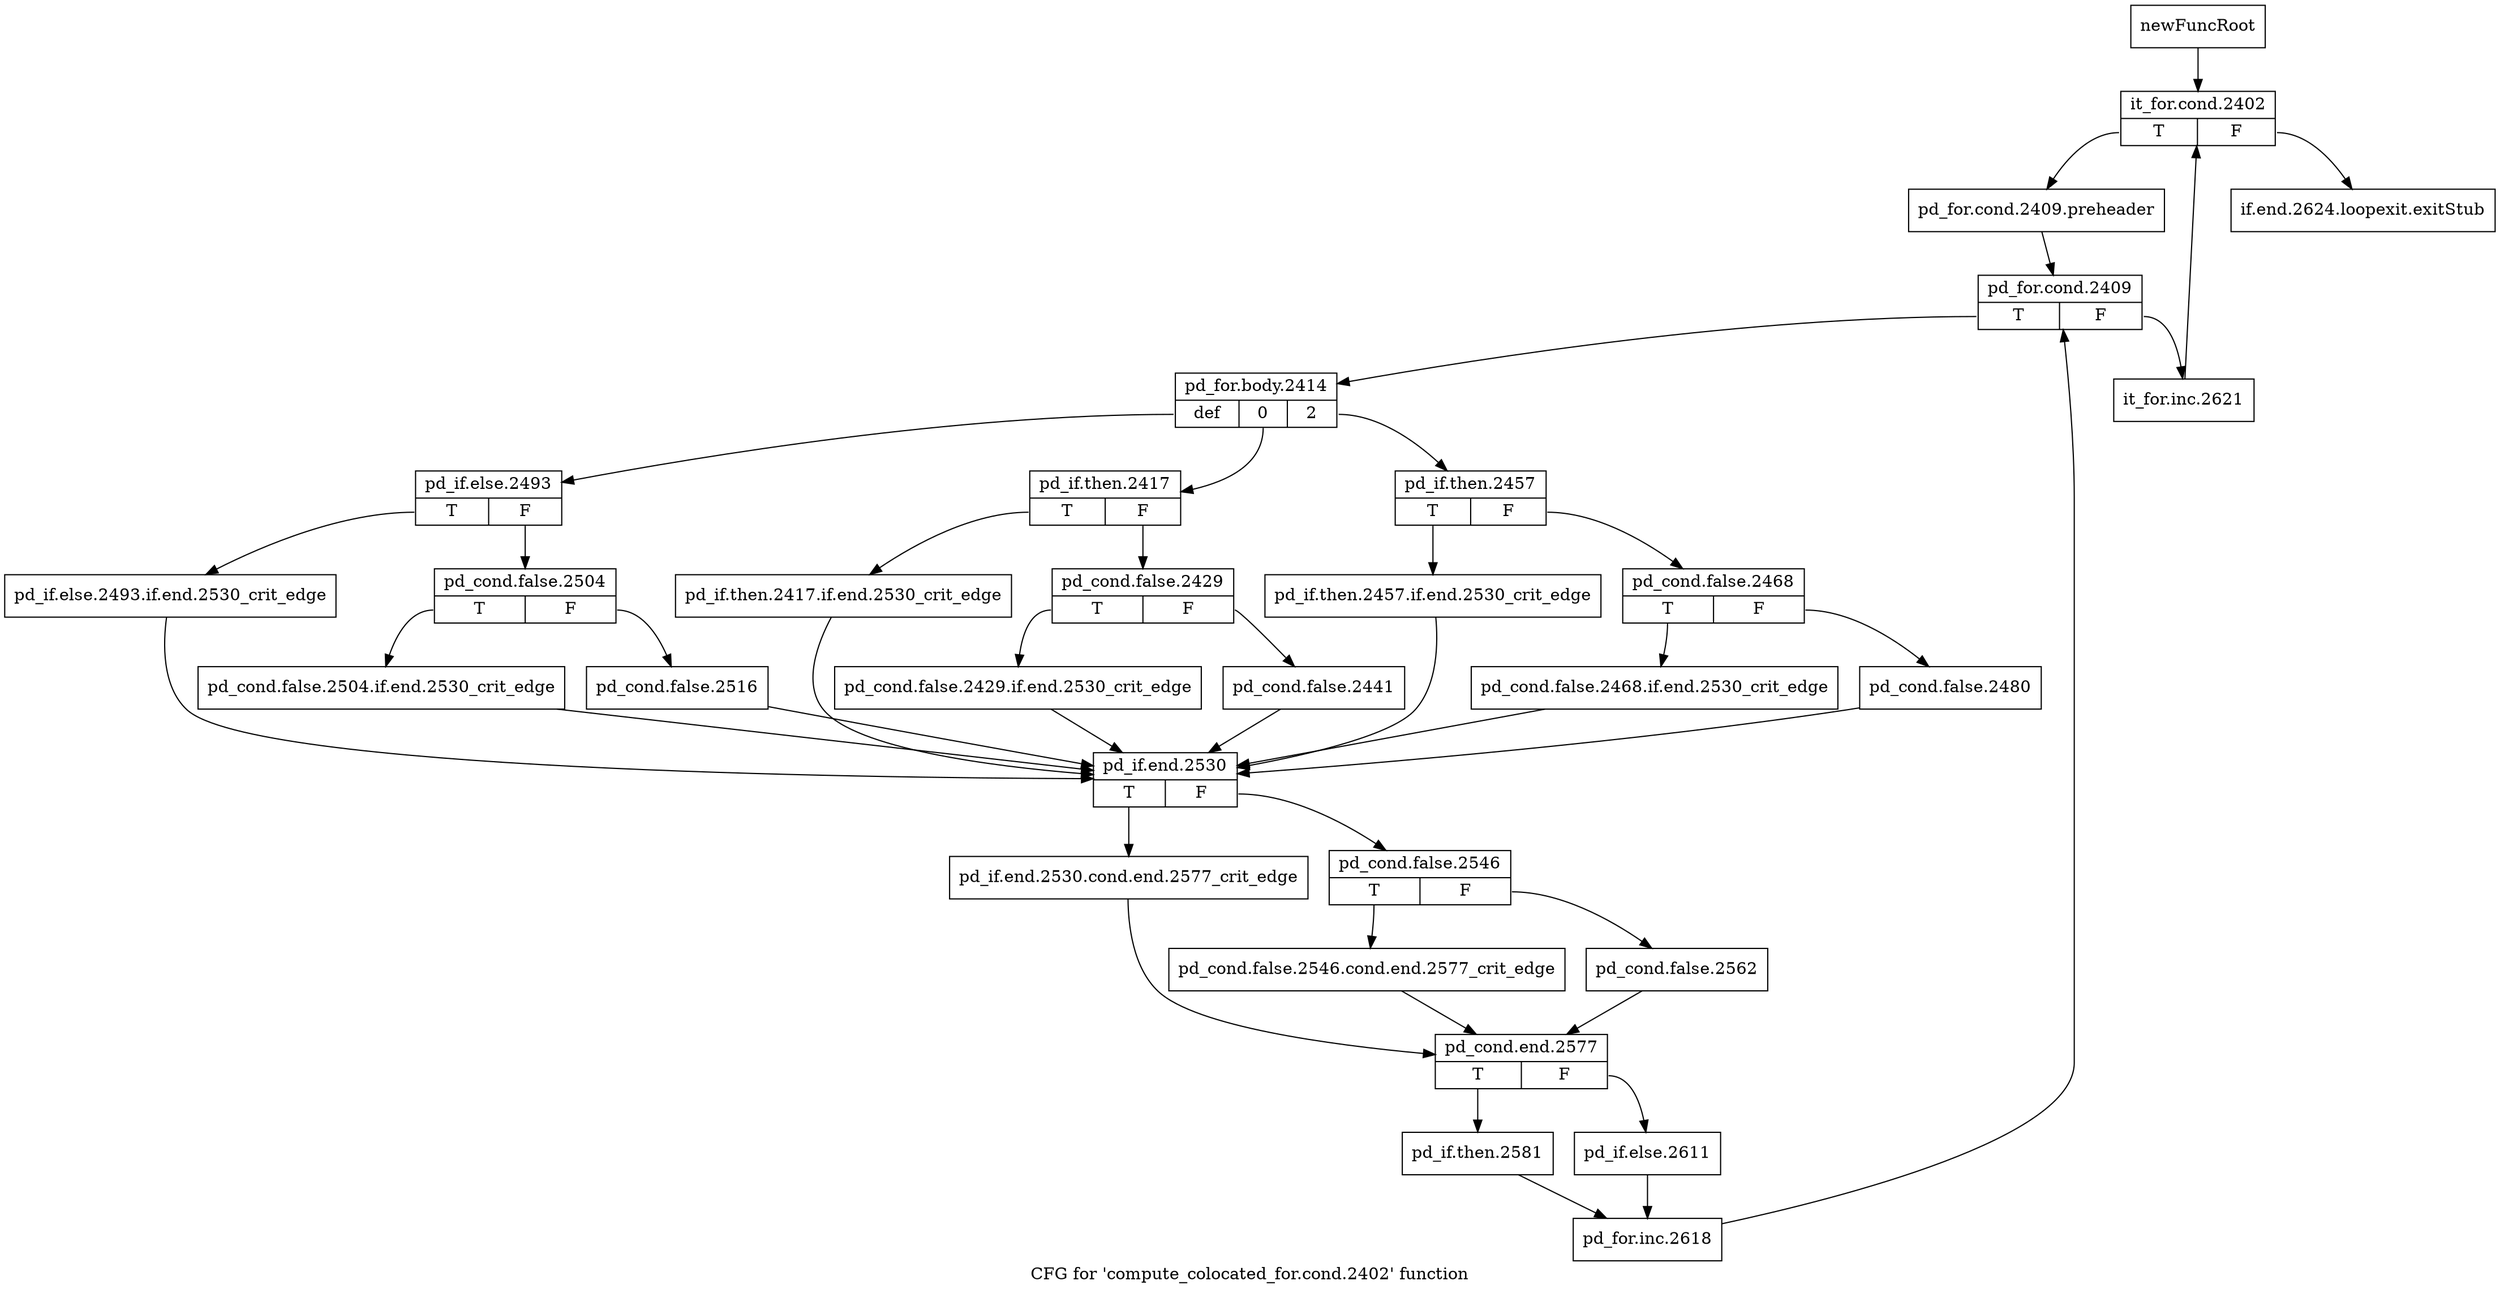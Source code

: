 digraph "CFG for 'compute_colocated_for.cond.2402' function" {
	label="CFG for 'compute_colocated_for.cond.2402' function";

	Node0x2776a40 [shape=record,label="{newFuncRoot}"];
	Node0x2776a40 -> Node0x2776ae0;
	Node0x2776a90 [shape=record,label="{if.end.2624.loopexit.exitStub}"];
	Node0x2776ae0 [shape=record,label="{it_for.cond.2402|{<s0>T|<s1>F}}"];
	Node0x2776ae0:s0 -> Node0x2776b30;
	Node0x2776ae0:s1 -> Node0x2776a90;
	Node0x2776b30 [shape=record,label="{pd_for.cond.2409.preheader}"];
	Node0x2776b30 -> Node0x2776b80;
	Node0x2776b80 [shape=record,label="{pd_for.cond.2409|{<s0>T|<s1>F}}"];
	Node0x2776b80:s0 -> Node0x2776c20;
	Node0x2776b80:s1 -> Node0x2776bd0;
	Node0x2776bd0 [shape=record,label="{it_for.inc.2621}"];
	Node0x2776bd0 -> Node0x2776ae0;
	Node0x2776c20 [shape=record,label="{pd_for.body.2414|{<s0>def|<s1>0|<s2>2}}"];
	Node0x2776c20:s0 -> Node0x2776f90;
	Node0x2776c20:s1 -> Node0x2776e00;
	Node0x2776c20:s2 -> Node0x2776c70;
	Node0x2776c70 [shape=record,label="{pd_if.then.2457|{<s0>T|<s1>F}}"];
	Node0x2776c70:s0 -> Node0x2776db0;
	Node0x2776c70:s1 -> Node0x2776cc0;
	Node0x2776cc0 [shape=record,label="{pd_cond.false.2468|{<s0>T|<s1>F}}"];
	Node0x2776cc0:s0 -> Node0x2776d60;
	Node0x2776cc0:s1 -> Node0x2776d10;
	Node0x2776d10 [shape=record,label="{pd_cond.false.2480}"];
	Node0x2776d10 -> Node0x2777120;
	Node0x2776d60 [shape=record,label="{pd_cond.false.2468.if.end.2530_crit_edge}"];
	Node0x2776d60 -> Node0x2777120;
	Node0x2776db0 [shape=record,label="{pd_if.then.2457.if.end.2530_crit_edge}"];
	Node0x2776db0 -> Node0x2777120;
	Node0x2776e00 [shape=record,label="{pd_if.then.2417|{<s0>T|<s1>F}}"];
	Node0x2776e00:s0 -> Node0x2776f40;
	Node0x2776e00:s1 -> Node0x2776e50;
	Node0x2776e50 [shape=record,label="{pd_cond.false.2429|{<s0>T|<s1>F}}"];
	Node0x2776e50:s0 -> Node0x2776ef0;
	Node0x2776e50:s1 -> Node0x2776ea0;
	Node0x2776ea0 [shape=record,label="{pd_cond.false.2441}"];
	Node0x2776ea0 -> Node0x2777120;
	Node0x2776ef0 [shape=record,label="{pd_cond.false.2429.if.end.2530_crit_edge}"];
	Node0x2776ef0 -> Node0x2777120;
	Node0x2776f40 [shape=record,label="{pd_if.then.2417.if.end.2530_crit_edge}"];
	Node0x2776f40 -> Node0x2777120;
	Node0x2776f90 [shape=record,label="{pd_if.else.2493|{<s0>T|<s1>F}}"];
	Node0x2776f90:s0 -> Node0x27770d0;
	Node0x2776f90:s1 -> Node0x2776fe0;
	Node0x2776fe0 [shape=record,label="{pd_cond.false.2504|{<s0>T|<s1>F}}"];
	Node0x2776fe0:s0 -> Node0x2777080;
	Node0x2776fe0:s1 -> Node0x2777030;
	Node0x2777030 [shape=record,label="{pd_cond.false.2516}"];
	Node0x2777030 -> Node0x2777120;
	Node0x2777080 [shape=record,label="{pd_cond.false.2504.if.end.2530_crit_edge}"];
	Node0x2777080 -> Node0x2777120;
	Node0x27770d0 [shape=record,label="{pd_if.else.2493.if.end.2530_crit_edge}"];
	Node0x27770d0 -> Node0x2777120;
	Node0x2777120 [shape=record,label="{pd_if.end.2530|{<s0>T|<s1>F}}"];
	Node0x2777120:s0 -> Node0x2777260;
	Node0x2777120:s1 -> Node0x2777170;
	Node0x2777170 [shape=record,label="{pd_cond.false.2546|{<s0>T|<s1>F}}"];
	Node0x2777170:s0 -> Node0x2777210;
	Node0x2777170:s1 -> Node0x27771c0;
	Node0x27771c0 [shape=record,label="{pd_cond.false.2562}"];
	Node0x27771c0 -> Node0x27772b0;
	Node0x2777210 [shape=record,label="{pd_cond.false.2546.cond.end.2577_crit_edge}"];
	Node0x2777210 -> Node0x27772b0;
	Node0x2777260 [shape=record,label="{pd_if.end.2530.cond.end.2577_crit_edge}"];
	Node0x2777260 -> Node0x27772b0;
	Node0x27772b0 [shape=record,label="{pd_cond.end.2577|{<s0>T|<s1>F}}"];
	Node0x27772b0:s0 -> Node0x2777350;
	Node0x27772b0:s1 -> Node0x2777300;
	Node0x2777300 [shape=record,label="{pd_if.else.2611}"];
	Node0x2777300 -> Node0x27773a0;
	Node0x2777350 [shape=record,label="{pd_if.then.2581}"];
	Node0x2777350 -> Node0x27773a0;
	Node0x27773a0 [shape=record,label="{pd_for.inc.2618}"];
	Node0x27773a0 -> Node0x2776b80;
}
